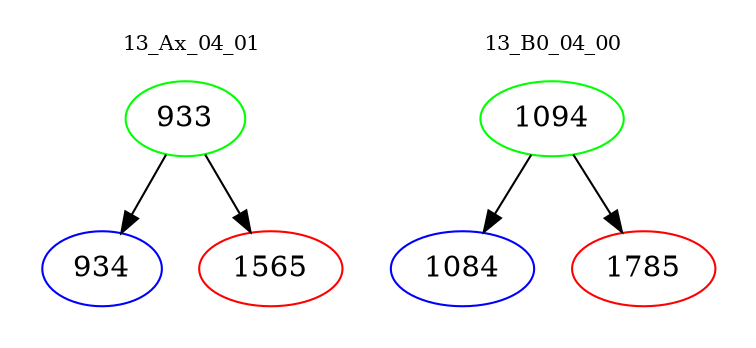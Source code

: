 digraph{
subgraph cluster_0 {
color = white
label = "13_Ax_04_01";
fontsize=10;
T0_933 [label="933", color="green"]
T0_933 -> T0_934 [color="black"]
T0_934 [label="934", color="blue"]
T0_933 -> T0_1565 [color="black"]
T0_1565 [label="1565", color="red"]
}
subgraph cluster_1 {
color = white
label = "13_B0_04_00";
fontsize=10;
T1_1094 [label="1094", color="green"]
T1_1094 -> T1_1084 [color="black"]
T1_1084 [label="1084", color="blue"]
T1_1094 -> T1_1785 [color="black"]
T1_1785 [label="1785", color="red"]
}
}
